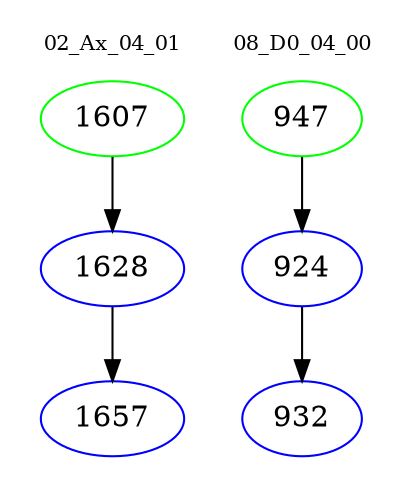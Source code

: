 digraph{
subgraph cluster_0 {
color = white
label = "02_Ax_04_01";
fontsize=10;
T0_1607 [label="1607", color="green"]
T0_1607 -> T0_1628 [color="black"]
T0_1628 [label="1628", color="blue"]
T0_1628 -> T0_1657 [color="black"]
T0_1657 [label="1657", color="blue"]
}
subgraph cluster_1 {
color = white
label = "08_D0_04_00";
fontsize=10;
T1_947 [label="947", color="green"]
T1_947 -> T1_924 [color="black"]
T1_924 [label="924", color="blue"]
T1_924 -> T1_932 [color="black"]
T1_932 [label="932", color="blue"]
}
}
